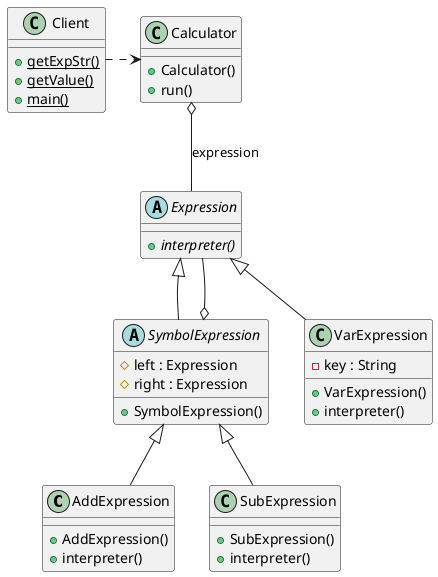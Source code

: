 @startuml
class AddExpression {
    + AddExpression()
    + interpreter()
}
class Calculator {
    + Calculator()
    + run()
}
class Client {
    {static} + getExpStr()
    {static} + getValue()
    {static} + main()
}
abstract class Expression {
    {abstract} + interpreter()
}
class SubExpression {
    + SubExpression()
    + interpreter()
}
abstract class SymbolExpression {
    # left : Expression
    # right : Expression
    + SymbolExpression()
}
class VarExpression {
    - key : String
    + VarExpression()
    + interpreter()
}
AddExpression -up-|> SymbolExpression
Calculator o-- Expression : expression
SubExpression -up-|> SymbolExpression
SymbolExpression -up-|> Expression
SymbolExpression o-- Expression
VarExpression -up-|> Expression
Client .right.> Calculator
@enduml